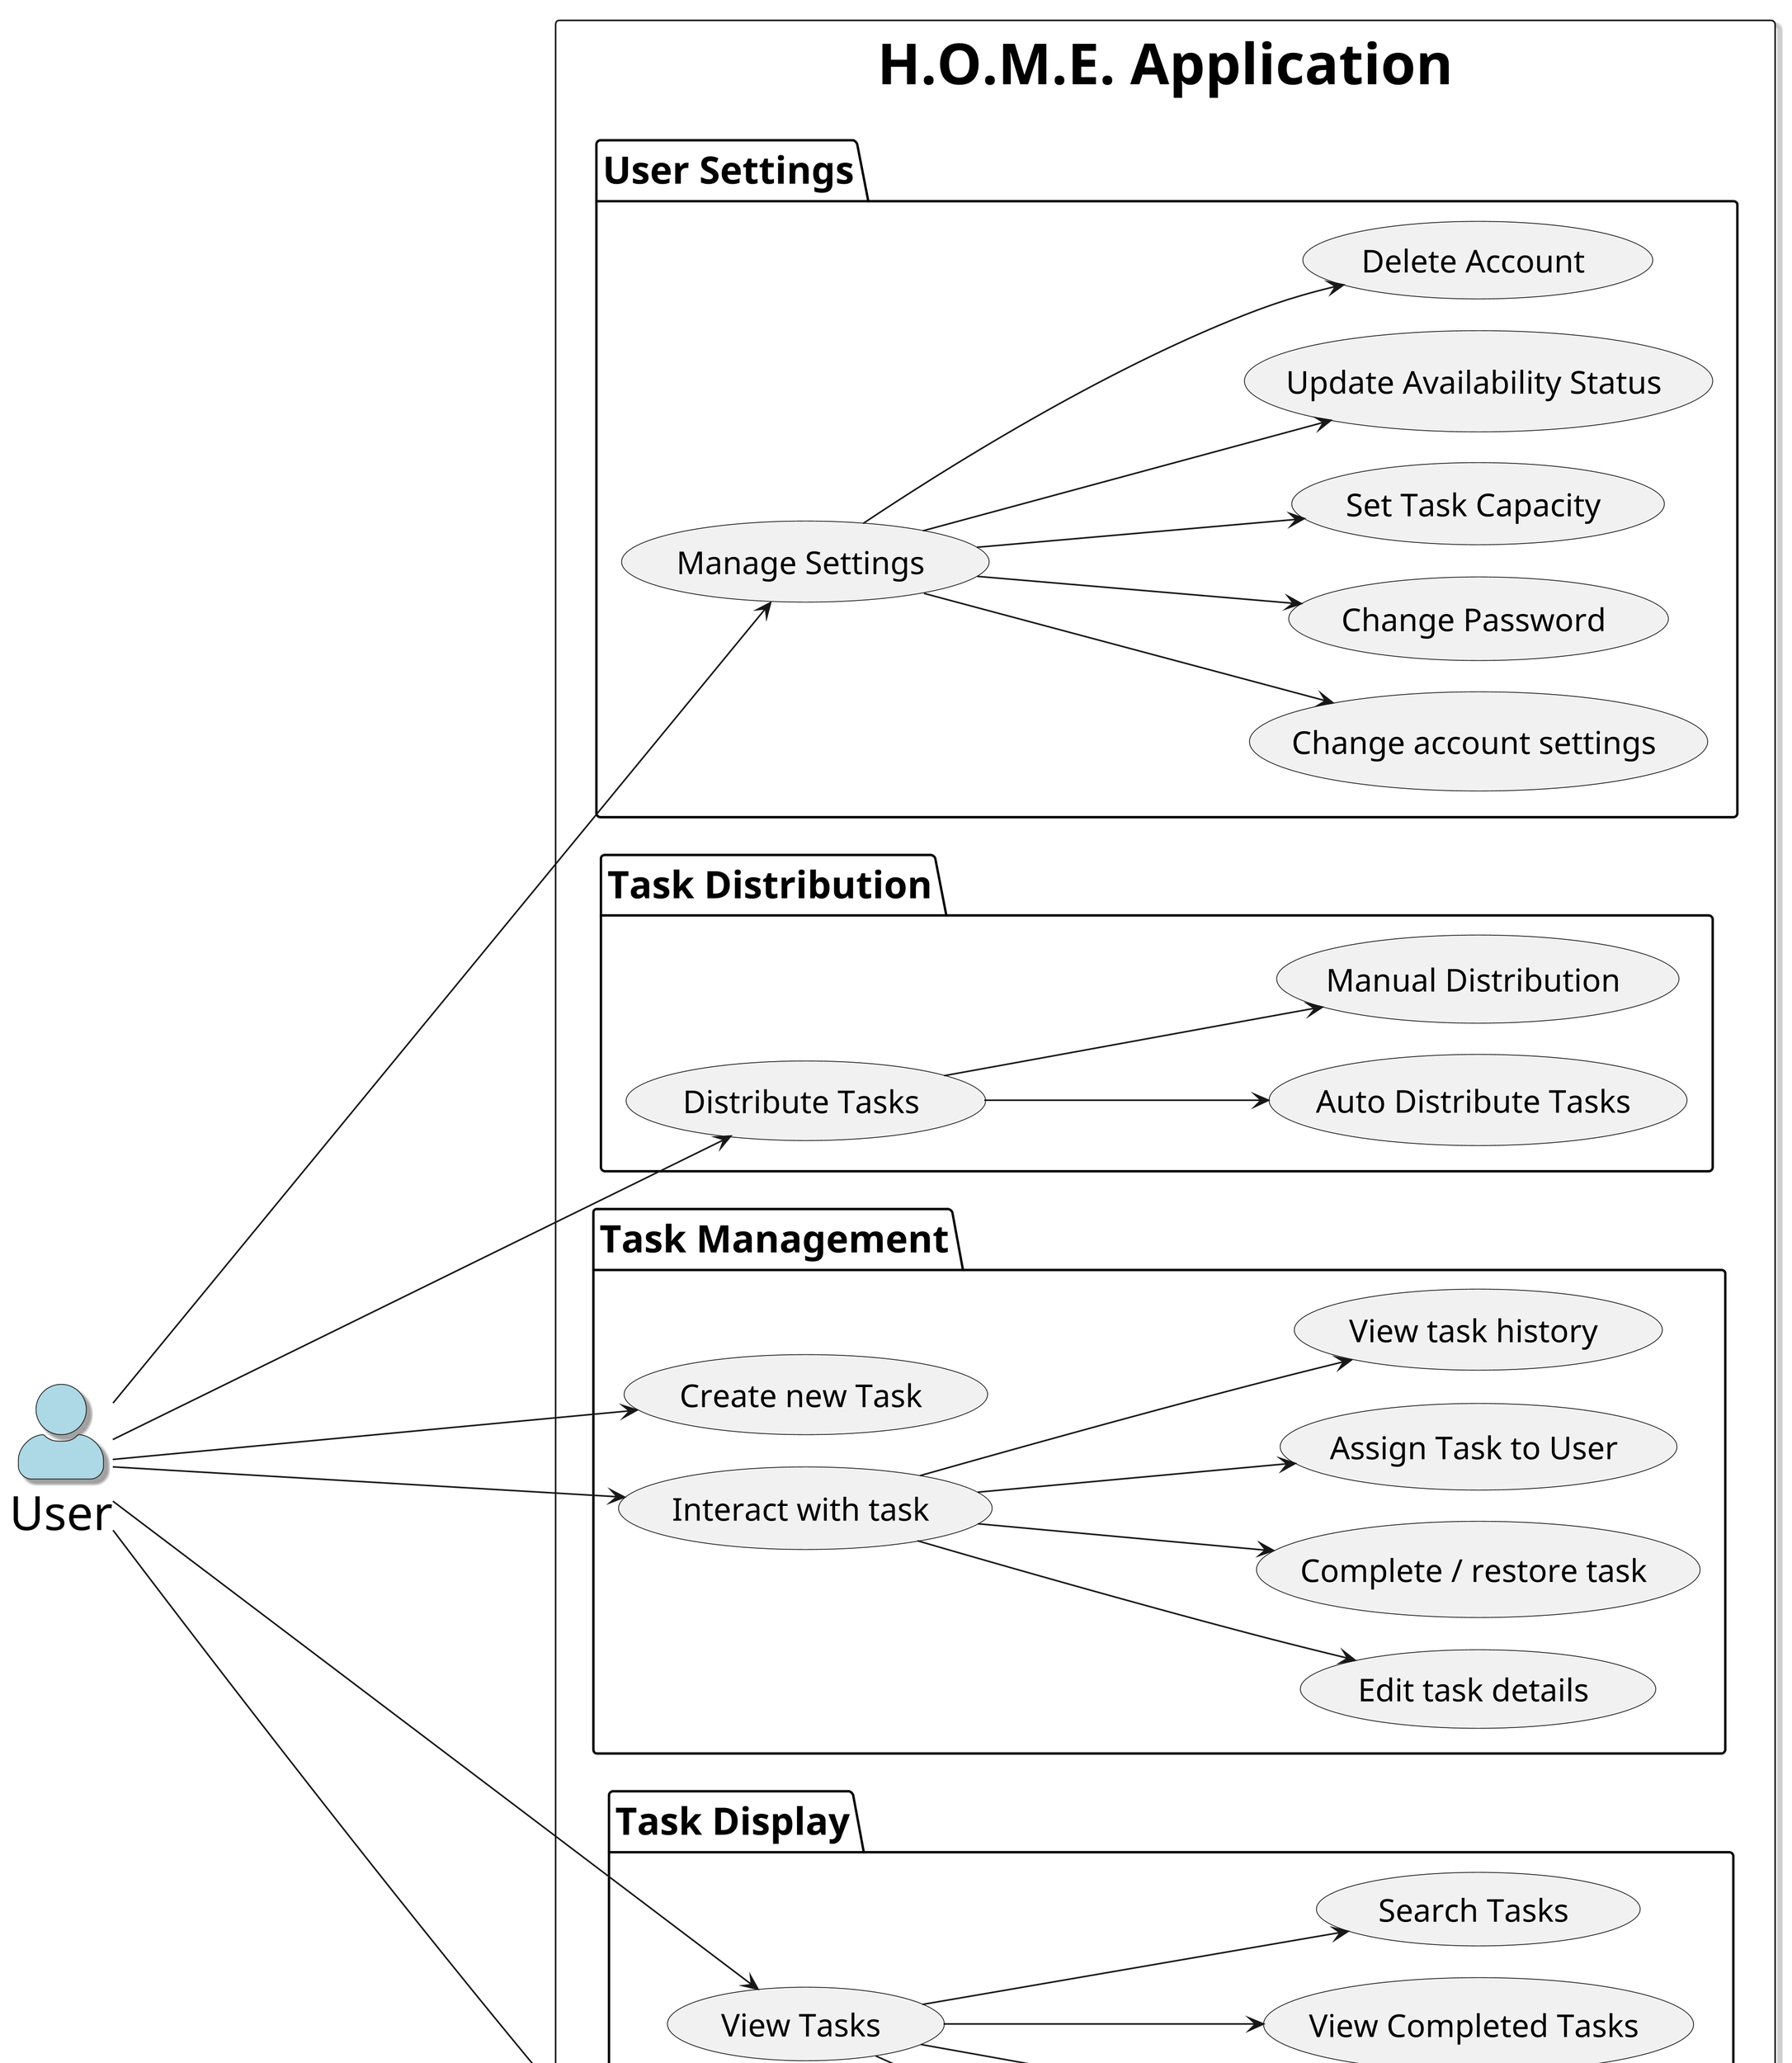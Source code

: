 @startuml

skinparam {
    nodesep 20
    ranksep 160
    rectangleFontSize 36
    usecaseFontSize 20
    packageFontSize 24
    actorFontSize 30
    actorStyle awesome
    actorShadowing true
    componentShadowing true
    rectangleShadowing true
    dpi 300
}
left to right direction

actor User #lightblue

rectangle "H.O.M.E. Application" {
    package "Task Management" {
      usecase "Create new Task" as UC_Create

      usecase "Edit task details" as UC_Edit

      usecase "Interact with task" as UC_Interact
      usecase "Complete / restore task" as UC_ToggleComplete
      usecase "Assign Task to User" as UC_Assign
      usecase "View task history" as UC_History
    }

    package "Task Display" {
      usecase "View Tasks" as UC_View
      usecase "View tasks due today" as UC_Today
      usecase "View tasks due this week" as UC_Weekly
      usecase "View all tasks" as UC_All
      usecase "View Open Tasks" as UC_Open
      usecase "View Completed Tasks" as UC_CompletedList
      usecase "View My Tasks" as UC_MyTasks
      usecase "Search Tasks" as UC_Search
    }

    package "User Settings" {
      usecase "Manage Settings" as UC_Settings
      usecase "Change account settings" as UC_UpdateInfo
      usecase "Change Password" as UC_ChangePass
      usecase "Set Task Capacity" as UC_SetCapacity
      usecase "Update Availability Status" as UC_UpdateStatus
      usecase "Delete Account" as UC_DeleteAccount
    }

    package "Task Distribution" {
      usecase "Distribute Tasks" as UC_Distribute
      usecase "Auto Distribute Tasks" as UC_AutoDistribute
      usecase "Manual Distribution" as UC_ManualDistribute
    }
}

' Task Management Relationships
User ---> UC_Create
User --> UC_Interact

UC_Interact --> UC_Edit
UC_Interact --> UC_History
UC_Interact --> UC_ToggleComplete
UC_Interact --> UC_Assign


' Task Viewing Relationships
User --> UC_View
UC_View --> UC_All
UC_View --> UC_Open
UC_View --> UC_CompletedList
UC_View --> UC_Search

User --> UC_MyTasks
UC_MyTasks --> UC_Today
UC_MyTasks --> UC_Weekly



' User Settings Relationships
User -> UC_Settings
UC_Settings --> UC_UpdateInfo
UC_Settings --> UC_ChangePass
UC_Settings --> UC_SetCapacity
UC_Settings --> UC_UpdateStatus
UC_Settings --> UC_DeleteAccount

' Task Distribution Relationships
User -> UC_Distribute
UC_Distribute --> UC_AutoDistribute
UC_Distribute --> UC_ManualDistribute

@enduml